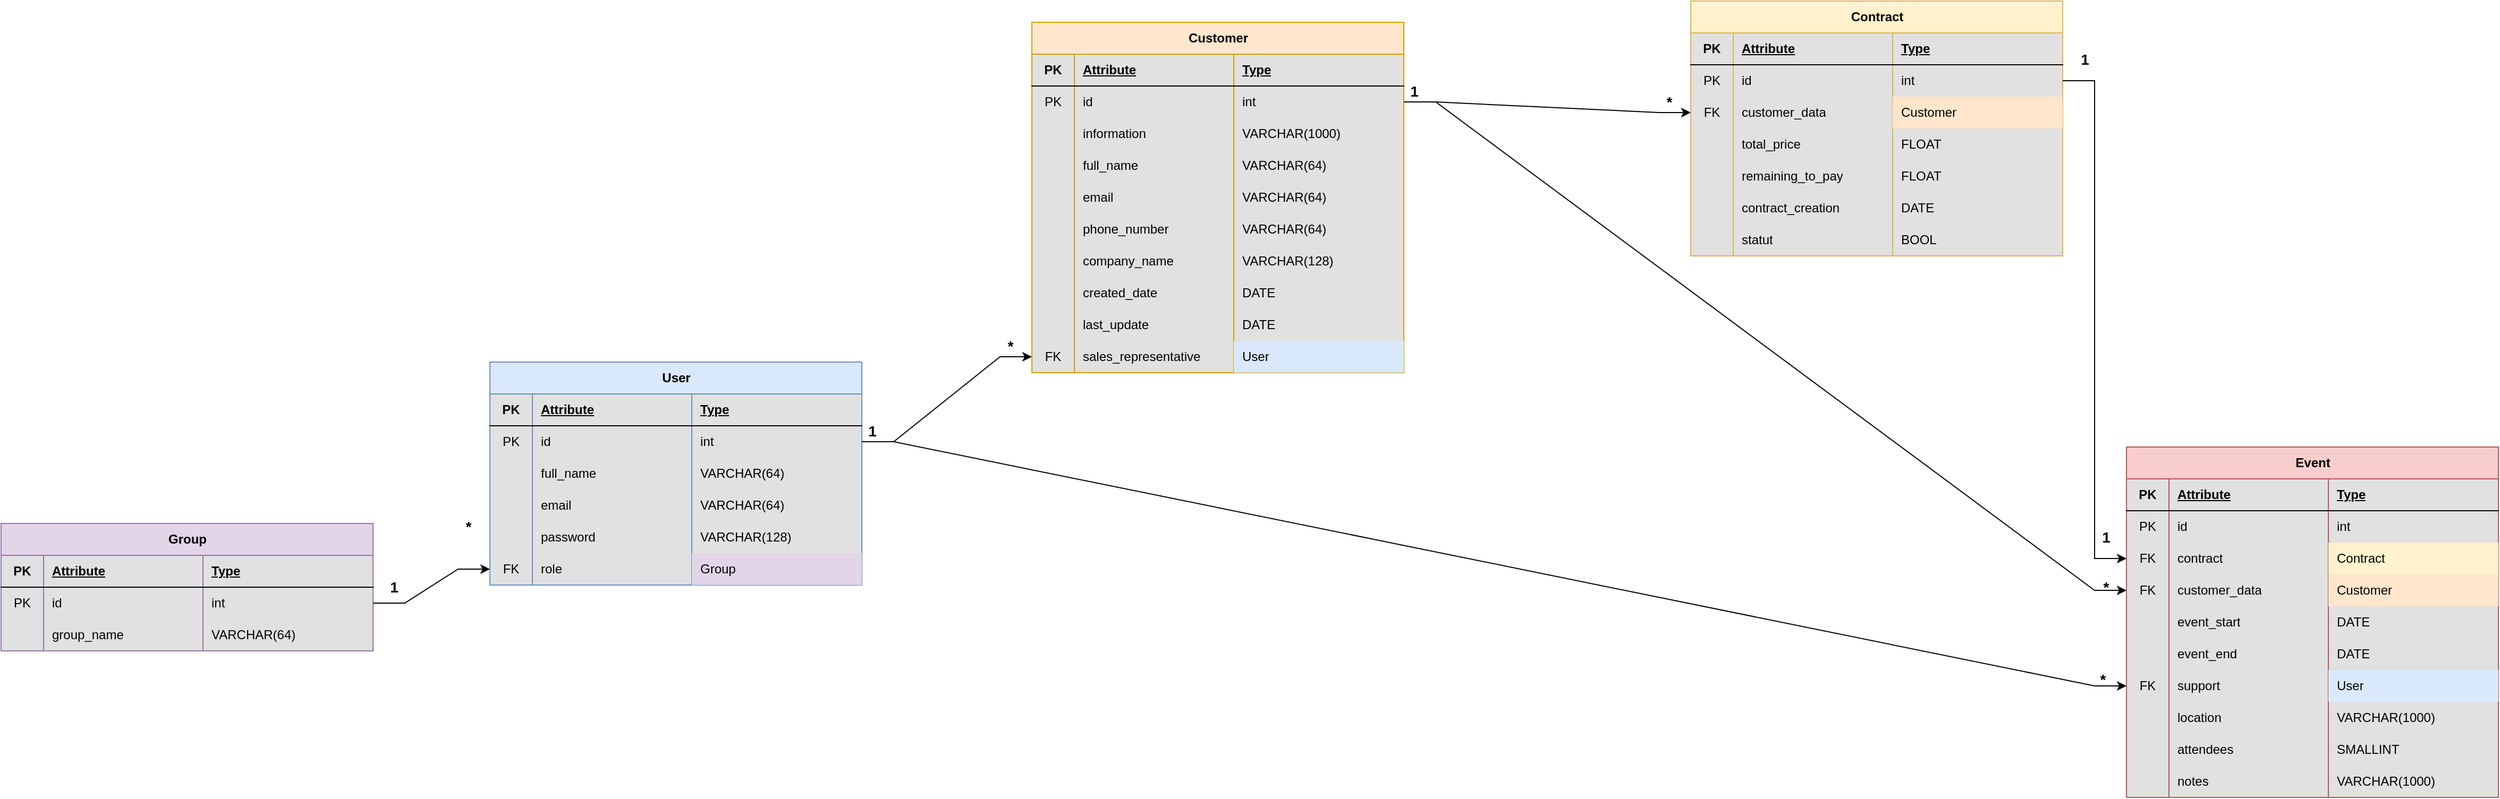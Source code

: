 <mxfile version="24.6.4" type="github">
  <diagram id="R2lEEEUBdFMjLlhIrx00" name="Page-1">
    <mxGraphModel dx="3069" dy="2077" grid="1" gridSize="10" guides="1" tooltips="1" connect="1" arrows="1" fold="1" page="1" pageScale="1" pageWidth="850" pageHeight="1100" math="0" shadow="0" extFonts="Permanent Marker^https://fonts.googleapis.com/css?family=Permanent+Marker">
      <root>
        <mxCell id="0" />
        <mxCell id="1" parent="0" />
        <mxCell id="jbH4ZH8wWqAnBTpKvDdE-32" value="Customer" style="shape=table;startSize=30;container=1;collapsible=1;childLayout=tableLayout;fixedRows=1;rowLines=0;fontStyle=1;align=center;resizeLast=1;html=1;fillColor=#ffe6cc;strokeColor=#d79b00;swimlaneFillColor=#E1E1E1;" parent="1" vertex="1">
          <mxGeometry x="90" y="-110" width="350" height="330" as="geometry">
            <mxRectangle x="130" y="505" width="70" height="30" as="alternateBounds" />
          </mxGeometry>
        </mxCell>
        <mxCell id="jbH4ZH8wWqAnBTpKvDdE-33" value="" style="shape=tableRow;horizontal=0;startSize=0;swimlaneHead=0;swimlaneBody=0;fillColor=none;collapsible=0;dropTarget=0;points=[[0,0.5],[1,0.5]];portConstraint=eastwest;top=0;left=0;right=0;bottom=1;" parent="jbH4ZH8wWqAnBTpKvDdE-32" vertex="1">
          <mxGeometry y="30" width="350" height="30" as="geometry" />
        </mxCell>
        <mxCell id="jbH4ZH8wWqAnBTpKvDdE-34" value="PK" style="shape=partialRectangle;connectable=0;fillColor=none;top=0;left=0;bottom=0;right=0;fontStyle=1;overflow=hidden;whiteSpace=wrap;html=1;" parent="jbH4ZH8wWqAnBTpKvDdE-33" vertex="1">
          <mxGeometry width="40" height="30" as="geometry">
            <mxRectangle width="40" height="30" as="alternateBounds" />
          </mxGeometry>
        </mxCell>
        <mxCell id="jbH4ZH8wWqAnBTpKvDdE-35" value="Attribute" style="shape=partialRectangle;connectable=0;fillColor=none;top=0;left=0;bottom=0;right=0;align=left;spacingLeft=6;fontStyle=5;overflow=hidden;whiteSpace=wrap;html=1;" parent="jbH4ZH8wWqAnBTpKvDdE-33" vertex="1">
          <mxGeometry x="40" width="150" height="30" as="geometry">
            <mxRectangle width="150" height="30" as="alternateBounds" />
          </mxGeometry>
        </mxCell>
        <mxCell id="jbH4ZH8wWqAnBTpKvDdE-36" value="Type" style="shape=partialRectangle;connectable=0;fillColor=none;top=0;left=0;bottom=0;right=0;align=left;spacingLeft=6;fontStyle=5;overflow=hidden;whiteSpace=wrap;html=1;" parent="jbH4ZH8wWqAnBTpKvDdE-33" vertex="1">
          <mxGeometry x="190" width="160" height="30" as="geometry">
            <mxRectangle width="160" height="30" as="alternateBounds" />
          </mxGeometry>
        </mxCell>
        <mxCell id="jbH4ZH8wWqAnBTpKvDdE-73" style="shape=tableRow;horizontal=0;startSize=0;swimlaneHead=0;swimlaneBody=0;fillColor=none;collapsible=0;dropTarget=0;points=[[0,0.5],[1,0.5]];portConstraint=eastwest;top=0;left=0;right=0;bottom=0;" parent="jbH4ZH8wWqAnBTpKvDdE-32" vertex="1">
          <mxGeometry y="60" width="350" height="30" as="geometry" />
        </mxCell>
        <mxCell id="jbH4ZH8wWqAnBTpKvDdE-74" value="PK" style="shape=partialRectangle;connectable=0;fillColor=none;top=0;left=0;bottom=0;right=0;editable=1;overflow=hidden;whiteSpace=wrap;html=1;" parent="jbH4ZH8wWqAnBTpKvDdE-73" vertex="1">
          <mxGeometry width="40" height="30" as="geometry">
            <mxRectangle width="40" height="30" as="alternateBounds" />
          </mxGeometry>
        </mxCell>
        <mxCell id="jbH4ZH8wWqAnBTpKvDdE-75" value="id" style="shape=partialRectangle;connectable=0;fillColor=none;top=0;left=0;bottom=0;right=0;align=left;spacingLeft=6;overflow=hidden;whiteSpace=wrap;html=1;" parent="jbH4ZH8wWqAnBTpKvDdE-73" vertex="1">
          <mxGeometry x="40" width="150" height="30" as="geometry">
            <mxRectangle width="150" height="30" as="alternateBounds" />
          </mxGeometry>
        </mxCell>
        <mxCell id="jbH4ZH8wWqAnBTpKvDdE-76" value="int" style="shape=partialRectangle;connectable=0;fillColor=none;top=0;left=0;bottom=0;right=0;align=left;spacingLeft=6;overflow=hidden;whiteSpace=wrap;html=1;" parent="jbH4ZH8wWqAnBTpKvDdE-73" vertex="1">
          <mxGeometry x="190" width="160" height="30" as="geometry">
            <mxRectangle width="160" height="30" as="alternateBounds" />
          </mxGeometry>
        </mxCell>
        <mxCell id="jbH4ZH8wWqAnBTpKvDdE-37" value="" style="shape=tableRow;horizontal=0;startSize=0;swimlaneHead=0;swimlaneBody=0;fillColor=none;collapsible=0;dropTarget=0;points=[[0,0.5],[1,0.5]];portConstraint=eastwest;top=0;left=0;right=0;bottom=0;" parent="jbH4ZH8wWqAnBTpKvDdE-32" vertex="1">
          <mxGeometry y="90" width="350" height="30" as="geometry" />
        </mxCell>
        <mxCell id="jbH4ZH8wWqAnBTpKvDdE-38" value="" style="shape=partialRectangle;connectable=0;fillColor=none;top=0;left=0;bottom=0;right=0;editable=1;overflow=hidden;whiteSpace=wrap;html=1;" parent="jbH4ZH8wWqAnBTpKvDdE-37" vertex="1">
          <mxGeometry width="40" height="30" as="geometry">
            <mxRectangle width="40" height="30" as="alternateBounds" />
          </mxGeometry>
        </mxCell>
        <mxCell id="jbH4ZH8wWqAnBTpKvDdE-39" value="information" style="shape=partialRectangle;connectable=0;fillColor=none;top=0;left=0;bottom=0;right=0;align=left;spacingLeft=6;overflow=hidden;whiteSpace=wrap;html=1;" parent="jbH4ZH8wWqAnBTpKvDdE-37" vertex="1">
          <mxGeometry x="40" width="150" height="30" as="geometry">
            <mxRectangle width="150" height="30" as="alternateBounds" />
          </mxGeometry>
        </mxCell>
        <mxCell id="jbH4ZH8wWqAnBTpKvDdE-40" value="VARCHAR(1000)" style="shape=partialRectangle;connectable=0;fillColor=none;top=0;left=0;bottom=0;right=0;align=left;spacingLeft=6;overflow=hidden;whiteSpace=wrap;html=1;" parent="jbH4ZH8wWqAnBTpKvDdE-37" vertex="1">
          <mxGeometry x="190" width="160" height="30" as="geometry">
            <mxRectangle width="160" height="30" as="alternateBounds" />
          </mxGeometry>
        </mxCell>
        <mxCell id="jbH4ZH8wWqAnBTpKvDdE-41" value="" style="shape=tableRow;horizontal=0;startSize=0;swimlaneHead=0;swimlaneBody=0;fillColor=none;collapsible=0;dropTarget=0;points=[[0,0.5],[1,0.5]];portConstraint=eastwest;top=0;left=0;right=0;bottom=0;" parent="jbH4ZH8wWqAnBTpKvDdE-32" vertex="1">
          <mxGeometry y="120" width="350" height="30" as="geometry" />
        </mxCell>
        <mxCell id="jbH4ZH8wWqAnBTpKvDdE-42" value="" style="shape=partialRectangle;connectable=0;fillColor=none;top=0;left=0;bottom=0;right=0;editable=1;overflow=hidden;whiteSpace=wrap;html=1;" parent="jbH4ZH8wWqAnBTpKvDdE-41" vertex="1">
          <mxGeometry width="40" height="30" as="geometry">
            <mxRectangle width="40" height="30" as="alternateBounds" />
          </mxGeometry>
        </mxCell>
        <mxCell id="jbH4ZH8wWqAnBTpKvDdE-43" value="full_name" style="shape=partialRectangle;connectable=0;fillColor=none;top=0;left=0;bottom=0;right=0;align=left;spacingLeft=6;overflow=hidden;whiteSpace=wrap;html=1;" parent="jbH4ZH8wWqAnBTpKvDdE-41" vertex="1">
          <mxGeometry x="40" width="150" height="30" as="geometry">
            <mxRectangle width="150" height="30" as="alternateBounds" />
          </mxGeometry>
        </mxCell>
        <mxCell id="jbH4ZH8wWqAnBTpKvDdE-44" value="VARCHAR(64)" style="shape=partialRectangle;connectable=0;fillColor=none;top=0;left=0;bottom=0;right=0;align=left;spacingLeft=6;overflow=hidden;whiteSpace=wrap;html=1;" parent="jbH4ZH8wWqAnBTpKvDdE-41" vertex="1">
          <mxGeometry x="190" width="160" height="30" as="geometry">
            <mxRectangle width="160" height="30" as="alternateBounds" />
          </mxGeometry>
        </mxCell>
        <mxCell id="jbH4ZH8wWqAnBTpKvDdE-45" value="" style="shape=tableRow;horizontal=0;startSize=0;swimlaneHead=0;swimlaneBody=0;fillColor=none;collapsible=0;dropTarget=0;points=[[0,0.5],[1,0.5]];portConstraint=eastwest;top=0;left=0;right=0;bottom=0;" parent="jbH4ZH8wWqAnBTpKvDdE-32" vertex="1">
          <mxGeometry y="150" width="350" height="30" as="geometry" />
        </mxCell>
        <mxCell id="jbH4ZH8wWqAnBTpKvDdE-46" value="" style="shape=partialRectangle;connectable=0;fillColor=none;top=0;left=0;bottom=0;right=0;editable=1;overflow=hidden;whiteSpace=wrap;html=1;" parent="jbH4ZH8wWqAnBTpKvDdE-45" vertex="1">
          <mxGeometry width="40" height="30" as="geometry">
            <mxRectangle width="40" height="30" as="alternateBounds" />
          </mxGeometry>
        </mxCell>
        <mxCell id="jbH4ZH8wWqAnBTpKvDdE-47" value="email" style="shape=partialRectangle;connectable=0;fillColor=none;top=0;left=0;bottom=0;right=0;align=left;spacingLeft=6;overflow=hidden;whiteSpace=wrap;html=1;" parent="jbH4ZH8wWqAnBTpKvDdE-45" vertex="1">
          <mxGeometry x="40" width="150" height="30" as="geometry">
            <mxRectangle width="150" height="30" as="alternateBounds" />
          </mxGeometry>
        </mxCell>
        <mxCell id="jbH4ZH8wWqAnBTpKvDdE-48" value="VARCHAR(64)" style="shape=partialRectangle;connectable=0;fillColor=none;top=0;left=0;bottom=0;right=0;align=left;spacingLeft=6;overflow=hidden;whiteSpace=wrap;html=1;" parent="jbH4ZH8wWqAnBTpKvDdE-45" vertex="1">
          <mxGeometry x="190" width="160" height="30" as="geometry">
            <mxRectangle width="160" height="30" as="alternateBounds" />
          </mxGeometry>
        </mxCell>
        <mxCell id="jbH4ZH8wWqAnBTpKvDdE-49" style="shape=tableRow;horizontal=0;startSize=0;swimlaneHead=0;swimlaneBody=0;fillColor=none;collapsible=0;dropTarget=0;points=[[0,0.5],[1,0.5]];portConstraint=eastwest;top=0;left=0;right=0;bottom=0;" parent="jbH4ZH8wWqAnBTpKvDdE-32" vertex="1">
          <mxGeometry y="180" width="350" height="30" as="geometry" />
        </mxCell>
        <mxCell id="jbH4ZH8wWqAnBTpKvDdE-50" style="shape=partialRectangle;connectable=0;fillColor=none;top=0;left=0;bottom=0;right=0;editable=1;overflow=hidden;whiteSpace=wrap;html=1;" parent="jbH4ZH8wWqAnBTpKvDdE-49" vertex="1">
          <mxGeometry width="40" height="30" as="geometry">
            <mxRectangle width="40" height="30" as="alternateBounds" />
          </mxGeometry>
        </mxCell>
        <mxCell id="jbH4ZH8wWqAnBTpKvDdE-51" value="phone_number" style="shape=partialRectangle;connectable=0;fillColor=none;top=0;left=0;bottom=0;right=0;align=left;spacingLeft=6;overflow=hidden;whiteSpace=wrap;html=1;" parent="jbH4ZH8wWqAnBTpKvDdE-49" vertex="1">
          <mxGeometry x="40" width="150" height="30" as="geometry">
            <mxRectangle width="150" height="30" as="alternateBounds" />
          </mxGeometry>
        </mxCell>
        <mxCell id="jbH4ZH8wWqAnBTpKvDdE-52" value="VARCHAR(64)" style="shape=partialRectangle;connectable=0;fillColor=none;top=0;left=0;bottom=0;right=0;align=left;spacingLeft=6;overflow=hidden;whiteSpace=wrap;html=1;" parent="jbH4ZH8wWqAnBTpKvDdE-49" vertex="1">
          <mxGeometry x="190" width="160" height="30" as="geometry">
            <mxRectangle width="160" height="30" as="alternateBounds" />
          </mxGeometry>
        </mxCell>
        <mxCell id="jbH4ZH8wWqAnBTpKvDdE-53" style="shape=tableRow;horizontal=0;startSize=0;swimlaneHead=0;swimlaneBody=0;fillColor=none;collapsible=0;dropTarget=0;points=[[0,0.5],[1,0.5]];portConstraint=eastwest;top=0;left=0;right=0;bottom=0;" parent="jbH4ZH8wWqAnBTpKvDdE-32" vertex="1">
          <mxGeometry y="210" width="350" height="30" as="geometry" />
        </mxCell>
        <mxCell id="jbH4ZH8wWqAnBTpKvDdE-54" style="shape=partialRectangle;connectable=0;fillColor=none;top=0;left=0;bottom=0;right=0;editable=1;overflow=hidden;whiteSpace=wrap;html=1;" parent="jbH4ZH8wWqAnBTpKvDdE-53" vertex="1">
          <mxGeometry width="40" height="30" as="geometry">
            <mxRectangle width="40" height="30" as="alternateBounds" />
          </mxGeometry>
        </mxCell>
        <mxCell id="jbH4ZH8wWqAnBTpKvDdE-55" value="company_name" style="shape=partialRectangle;connectable=0;fillColor=none;top=0;left=0;bottom=0;right=0;align=left;spacingLeft=6;overflow=hidden;whiteSpace=wrap;html=1;" parent="jbH4ZH8wWqAnBTpKvDdE-53" vertex="1">
          <mxGeometry x="40" width="150" height="30" as="geometry">
            <mxRectangle width="150" height="30" as="alternateBounds" />
          </mxGeometry>
        </mxCell>
        <mxCell id="jbH4ZH8wWqAnBTpKvDdE-56" value="VARCHAR(128)" style="shape=partialRectangle;connectable=0;fillColor=none;top=0;left=0;bottom=0;right=0;align=left;spacingLeft=6;overflow=hidden;whiteSpace=wrap;html=1;" parent="jbH4ZH8wWqAnBTpKvDdE-53" vertex="1">
          <mxGeometry x="190" width="160" height="30" as="geometry">
            <mxRectangle width="160" height="30" as="alternateBounds" />
          </mxGeometry>
        </mxCell>
        <mxCell id="jbH4ZH8wWqAnBTpKvDdE-57" style="shape=tableRow;horizontal=0;startSize=0;swimlaneHead=0;swimlaneBody=0;fillColor=none;collapsible=0;dropTarget=0;points=[[0,0.5],[1,0.5]];portConstraint=eastwest;top=0;left=0;right=0;bottom=0;" parent="jbH4ZH8wWqAnBTpKvDdE-32" vertex="1">
          <mxGeometry y="240" width="350" height="30" as="geometry" />
        </mxCell>
        <mxCell id="jbH4ZH8wWqAnBTpKvDdE-58" style="shape=partialRectangle;connectable=0;fillColor=none;top=0;left=0;bottom=0;right=0;editable=1;overflow=hidden;whiteSpace=wrap;html=1;" parent="jbH4ZH8wWqAnBTpKvDdE-57" vertex="1">
          <mxGeometry width="40" height="30" as="geometry">
            <mxRectangle width="40" height="30" as="alternateBounds" />
          </mxGeometry>
        </mxCell>
        <mxCell id="jbH4ZH8wWqAnBTpKvDdE-59" value="created_date" style="shape=partialRectangle;connectable=0;fillColor=none;top=0;left=0;bottom=0;right=0;align=left;spacingLeft=6;overflow=hidden;whiteSpace=wrap;html=1;" parent="jbH4ZH8wWqAnBTpKvDdE-57" vertex="1">
          <mxGeometry x="40" width="150" height="30" as="geometry">
            <mxRectangle width="150" height="30" as="alternateBounds" />
          </mxGeometry>
        </mxCell>
        <mxCell id="jbH4ZH8wWqAnBTpKvDdE-60" value="DATE" style="shape=partialRectangle;connectable=0;fillColor=none;top=0;left=0;bottom=0;right=0;align=left;spacingLeft=6;overflow=hidden;whiteSpace=wrap;html=1;" parent="jbH4ZH8wWqAnBTpKvDdE-57" vertex="1">
          <mxGeometry x="190" width="160" height="30" as="geometry">
            <mxRectangle width="160" height="30" as="alternateBounds" />
          </mxGeometry>
        </mxCell>
        <mxCell id="jbH4ZH8wWqAnBTpKvDdE-61" style="shape=tableRow;horizontal=0;startSize=0;swimlaneHead=0;swimlaneBody=0;fillColor=none;collapsible=0;dropTarget=0;points=[[0,0.5],[1,0.5]];portConstraint=eastwest;top=0;left=0;right=0;bottom=0;" parent="jbH4ZH8wWqAnBTpKvDdE-32" vertex="1">
          <mxGeometry y="270" width="350" height="30" as="geometry" />
        </mxCell>
        <mxCell id="jbH4ZH8wWqAnBTpKvDdE-62" style="shape=partialRectangle;connectable=0;fillColor=none;top=0;left=0;bottom=0;right=0;editable=1;overflow=hidden;whiteSpace=wrap;html=1;" parent="jbH4ZH8wWqAnBTpKvDdE-61" vertex="1">
          <mxGeometry width="40" height="30" as="geometry">
            <mxRectangle width="40" height="30" as="alternateBounds" />
          </mxGeometry>
        </mxCell>
        <mxCell id="jbH4ZH8wWqAnBTpKvDdE-63" value="last_update" style="shape=partialRectangle;connectable=0;fillColor=none;top=0;left=0;bottom=0;right=0;align=left;spacingLeft=6;overflow=hidden;whiteSpace=wrap;html=1;" parent="jbH4ZH8wWqAnBTpKvDdE-61" vertex="1">
          <mxGeometry x="40" width="150" height="30" as="geometry">
            <mxRectangle width="150" height="30" as="alternateBounds" />
          </mxGeometry>
        </mxCell>
        <mxCell id="jbH4ZH8wWqAnBTpKvDdE-64" value="DATE" style="shape=partialRectangle;connectable=0;fillColor=none;top=0;left=0;bottom=0;right=0;align=left;spacingLeft=6;overflow=hidden;whiteSpace=wrap;html=1;" parent="jbH4ZH8wWqAnBTpKvDdE-61" vertex="1">
          <mxGeometry x="190" width="160" height="30" as="geometry">
            <mxRectangle width="160" height="30" as="alternateBounds" />
          </mxGeometry>
        </mxCell>
        <mxCell id="jbH4ZH8wWqAnBTpKvDdE-69" style="shape=tableRow;horizontal=0;startSize=0;swimlaneHead=0;swimlaneBody=0;fillColor=none;collapsible=0;dropTarget=0;points=[[0,0.5],[1,0.5]];portConstraint=eastwest;top=0;left=0;right=0;bottom=0;" parent="jbH4ZH8wWqAnBTpKvDdE-32" vertex="1">
          <mxGeometry y="300" width="350" height="30" as="geometry" />
        </mxCell>
        <mxCell id="jbH4ZH8wWqAnBTpKvDdE-70" value="FK" style="shape=partialRectangle;connectable=0;fillColor=none;top=0;left=0;bottom=0;right=0;editable=1;overflow=hidden;whiteSpace=wrap;html=1;" parent="jbH4ZH8wWqAnBTpKvDdE-69" vertex="1">
          <mxGeometry width="40" height="30" as="geometry">
            <mxRectangle width="40" height="30" as="alternateBounds" />
          </mxGeometry>
        </mxCell>
        <mxCell id="jbH4ZH8wWqAnBTpKvDdE-71" value="sales_representative" style="shape=partialRectangle;connectable=0;fillColor=none;top=0;left=0;bottom=0;right=0;align=left;spacingLeft=6;overflow=hidden;whiteSpace=wrap;html=1;" parent="jbH4ZH8wWqAnBTpKvDdE-69" vertex="1">
          <mxGeometry x="40" width="150" height="30" as="geometry">
            <mxRectangle width="150" height="30" as="alternateBounds" />
          </mxGeometry>
        </mxCell>
        <mxCell id="jbH4ZH8wWqAnBTpKvDdE-72" value="User" style="shape=partialRectangle;connectable=0;fillColor=#dae8fc;top=0;left=0;bottom=0;right=0;align=left;spacingLeft=6;overflow=hidden;whiteSpace=wrap;html=1;strokeColor=#6c8ebf;" parent="jbH4ZH8wWqAnBTpKvDdE-69" vertex="1">
          <mxGeometry x="190" width="160" height="30" as="geometry">
            <mxRectangle width="160" height="30" as="alternateBounds" />
          </mxGeometry>
        </mxCell>
        <mxCell id="jbH4ZH8wWqAnBTpKvDdE-77" value="User" style="shape=table;startSize=30;container=1;collapsible=1;childLayout=tableLayout;fixedRows=1;rowLines=0;fontStyle=1;align=center;resizeLast=1;html=1;fillColor=#dae8fc;strokeColor=#6c8ebf;swimlaneFillColor=#E1E1E1;" parent="1" vertex="1">
          <mxGeometry x="-420" y="210" width="350" height="210" as="geometry">
            <mxRectangle x="130" y="505" width="70" height="30" as="alternateBounds" />
          </mxGeometry>
        </mxCell>
        <mxCell id="jbH4ZH8wWqAnBTpKvDdE-78" value="" style="shape=tableRow;horizontal=0;startSize=0;swimlaneHead=0;swimlaneBody=0;fillColor=none;collapsible=0;dropTarget=0;points=[[0,0.5],[1,0.5]];portConstraint=eastwest;top=0;left=0;right=0;bottom=1;" parent="jbH4ZH8wWqAnBTpKvDdE-77" vertex="1">
          <mxGeometry y="30" width="350" height="30" as="geometry" />
        </mxCell>
        <mxCell id="jbH4ZH8wWqAnBTpKvDdE-79" value="PK" style="shape=partialRectangle;connectable=0;fillColor=none;top=0;left=0;bottom=0;right=0;fontStyle=1;overflow=hidden;whiteSpace=wrap;html=1;" parent="jbH4ZH8wWqAnBTpKvDdE-78" vertex="1">
          <mxGeometry width="40" height="30" as="geometry">
            <mxRectangle width="40" height="30" as="alternateBounds" />
          </mxGeometry>
        </mxCell>
        <mxCell id="jbH4ZH8wWqAnBTpKvDdE-80" value="Attribute" style="shape=partialRectangle;connectable=0;fillColor=none;top=0;left=0;bottom=0;right=0;align=left;spacingLeft=6;fontStyle=5;overflow=hidden;whiteSpace=wrap;html=1;" parent="jbH4ZH8wWqAnBTpKvDdE-78" vertex="1">
          <mxGeometry x="40" width="150" height="30" as="geometry">
            <mxRectangle width="150" height="30" as="alternateBounds" />
          </mxGeometry>
        </mxCell>
        <mxCell id="jbH4ZH8wWqAnBTpKvDdE-81" value="Type" style="shape=partialRectangle;connectable=0;fillColor=none;top=0;left=0;bottom=0;right=0;align=left;spacingLeft=6;fontStyle=5;overflow=hidden;whiteSpace=wrap;html=1;" parent="jbH4ZH8wWqAnBTpKvDdE-78" vertex="1">
          <mxGeometry x="190" width="160" height="30" as="geometry">
            <mxRectangle width="160" height="30" as="alternateBounds" />
          </mxGeometry>
        </mxCell>
        <mxCell id="jbH4ZH8wWqAnBTpKvDdE-82" style="shape=tableRow;horizontal=0;startSize=0;swimlaneHead=0;swimlaneBody=0;fillColor=none;collapsible=0;dropTarget=0;points=[[0,0.5],[1,0.5]];portConstraint=eastwest;top=0;left=0;right=0;bottom=0;" parent="jbH4ZH8wWqAnBTpKvDdE-77" vertex="1">
          <mxGeometry y="60" width="350" height="30" as="geometry" />
        </mxCell>
        <mxCell id="jbH4ZH8wWqAnBTpKvDdE-83" value="PK" style="shape=partialRectangle;connectable=0;fillColor=none;top=0;left=0;bottom=0;right=0;editable=1;overflow=hidden;whiteSpace=wrap;html=1;" parent="jbH4ZH8wWqAnBTpKvDdE-82" vertex="1">
          <mxGeometry width="40" height="30" as="geometry">
            <mxRectangle width="40" height="30" as="alternateBounds" />
          </mxGeometry>
        </mxCell>
        <mxCell id="jbH4ZH8wWqAnBTpKvDdE-84" value="id" style="shape=partialRectangle;connectable=0;fillColor=none;top=0;left=0;bottom=0;right=0;align=left;spacingLeft=6;overflow=hidden;whiteSpace=wrap;html=1;" parent="jbH4ZH8wWqAnBTpKvDdE-82" vertex="1">
          <mxGeometry x="40" width="150" height="30" as="geometry">
            <mxRectangle width="150" height="30" as="alternateBounds" />
          </mxGeometry>
        </mxCell>
        <mxCell id="jbH4ZH8wWqAnBTpKvDdE-85" value="int" style="shape=partialRectangle;connectable=0;fillColor=none;top=0;left=0;bottom=0;right=0;align=left;spacingLeft=6;overflow=hidden;whiteSpace=wrap;html=1;" parent="jbH4ZH8wWqAnBTpKvDdE-82" vertex="1">
          <mxGeometry x="190" width="160" height="30" as="geometry">
            <mxRectangle width="160" height="30" as="alternateBounds" />
          </mxGeometry>
        </mxCell>
        <mxCell id="jbH4ZH8wWqAnBTpKvDdE-90" value="" style="shape=tableRow;horizontal=0;startSize=0;swimlaneHead=0;swimlaneBody=0;fillColor=none;collapsible=0;dropTarget=0;points=[[0,0.5],[1,0.5]];portConstraint=eastwest;top=0;left=0;right=0;bottom=0;" parent="jbH4ZH8wWqAnBTpKvDdE-77" vertex="1">
          <mxGeometry y="90" width="350" height="30" as="geometry" />
        </mxCell>
        <mxCell id="jbH4ZH8wWqAnBTpKvDdE-91" value="" style="shape=partialRectangle;connectable=0;fillColor=none;top=0;left=0;bottom=0;right=0;editable=1;overflow=hidden;whiteSpace=wrap;html=1;" parent="jbH4ZH8wWqAnBTpKvDdE-90" vertex="1">
          <mxGeometry width="40" height="30" as="geometry">
            <mxRectangle width="40" height="30" as="alternateBounds" />
          </mxGeometry>
        </mxCell>
        <mxCell id="jbH4ZH8wWqAnBTpKvDdE-92" value="full_name" style="shape=partialRectangle;connectable=0;fillColor=none;top=0;left=0;bottom=0;right=0;align=left;spacingLeft=6;overflow=hidden;whiteSpace=wrap;html=1;" parent="jbH4ZH8wWqAnBTpKvDdE-90" vertex="1">
          <mxGeometry x="40" width="150" height="30" as="geometry">
            <mxRectangle width="150" height="30" as="alternateBounds" />
          </mxGeometry>
        </mxCell>
        <mxCell id="jbH4ZH8wWqAnBTpKvDdE-93" value="VARCHAR(64)" style="shape=partialRectangle;connectable=0;fillColor=none;top=0;left=0;bottom=0;right=0;align=left;spacingLeft=6;overflow=hidden;whiteSpace=wrap;html=1;" parent="jbH4ZH8wWqAnBTpKvDdE-90" vertex="1">
          <mxGeometry x="190" width="160" height="30" as="geometry">
            <mxRectangle width="160" height="30" as="alternateBounds" />
          </mxGeometry>
        </mxCell>
        <mxCell id="jbH4ZH8wWqAnBTpKvDdE-94" value="" style="shape=tableRow;horizontal=0;startSize=0;swimlaneHead=0;swimlaneBody=0;fillColor=none;collapsible=0;dropTarget=0;points=[[0,0.5],[1,0.5]];portConstraint=eastwest;top=0;left=0;right=0;bottom=0;" parent="jbH4ZH8wWqAnBTpKvDdE-77" vertex="1">
          <mxGeometry y="120" width="350" height="30" as="geometry" />
        </mxCell>
        <mxCell id="jbH4ZH8wWqAnBTpKvDdE-95" value="" style="shape=partialRectangle;connectable=0;fillColor=none;top=0;left=0;bottom=0;right=0;editable=1;overflow=hidden;whiteSpace=wrap;html=1;" parent="jbH4ZH8wWqAnBTpKvDdE-94" vertex="1">
          <mxGeometry width="40" height="30" as="geometry">
            <mxRectangle width="40" height="30" as="alternateBounds" />
          </mxGeometry>
        </mxCell>
        <mxCell id="jbH4ZH8wWqAnBTpKvDdE-96" value="email" style="shape=partialRectangle;connectable=0;fillColor=none;top=0;left=0;bottom=0;right=0;align=left;spacingLeft=6;overflow=hidden;whiteSpace=wrap;html=1;" parent="jbH4ZH8wWqAnBTpKvDdE-94" vertex="1">
          <mxGeometry x="40" width="150" height="30" as="geometry">
            <mxRectangle width="150" height="30" as="alternateBounds" />
          </mxGeometry>
        </mxCell>
        <mxCell id="jbH4ZH8wWqAnBTpKvDdE-97" value="VARCHAR(64)" style="shape=partialRectangle;connectable=0;fillColor=none;top=0;left=0;bottom=0;right=0;align=left;spacingLeft=6;overflow=hidden;whiteSpace=wrap;html=1;" parent="jbH4ZH8wWqAnBTpKvDdE-94" vertex="1">
          <mxGeometry x="190" width="160" height="30" as="geometry">
            <mxRectangle width="160" height="30" as="alternateBounds" />
          </mxGeometry>
        </mxCell>
        <mxCell id="mIqI546DTnnu2hgUm0ll-5" style="shape=tableRow;horizontal=0;startSize=0;swimlaneHead=0;swimlaneBody=0;fillColor=none;collapsible=0;dropTarget=0;points=[[0,0.5],[1,0.5]];portConstraint=eastwest;top=0;left=0;right=0;bottom=0;" vertex="1" parent="jbH4ZH8wWqAnBTpKvDdE-77">
          <mxGeometry y="150" width="350" height="30" as="geometry" />
        </mxCell>
        <mxCell id="mIqI546DTnnu2hgUm0ll-6" style="shape=partialRectangle;connectable=0;fillColor=none;top=0;left=0;bottom=0;right=0;editable=1;overflow=hidden;whiteSpace=wrap;html=1;" vertex="1" parent="mIqI546DTnnu2hgUm0ll-5">
          <mxGeometry width="40" height="30" as="geometry">
            <mxRectangle width="40" height="30" as="alternateBounds" />
          </mxGeometry>
        </mxCell>
        <mxCell id="mIqI546DTnnu2hgUm0ll-7" value="password" style="shape=partialRectangle;connectable=0;fillColor=none;top=0;left=0;bottom=0;right=0;align=left;spacingLeft=6;overflow=hidden;whiteSpace=wrap;html=1;" vertex="1" parent="mIqI546DTnnu2hgUm0ll-5">
          <mxGeometry x="40" width="150" height="30" as="geometry">
            <mxRectangle width="150" height="30" as="alternateBounds" />
          </mxGeometry>
        </mxCell>
        <mxCell id="mIqI546DTnnu2hgUm0ll-8" value="VARCHAR(128)" style="shape=partialRectangle;connectable=0;fillColor=none;top=0;left=0;bottom=0;right=0;align=left;spacingLeft=6;overflow=hidden;whiteSpace=wrap;html=1;" vertex="1" parent="mIqI546DTnnu2hgUm0ll-5">
          <mxGeometry x="190" width="160" height="30" as="geometry">
            <mxRectangle width="160" height="30" as="alternateBounds" />
          </mxGeometry>
        </mxCell>
        <mxCell id="jbH4ZH8wWqAnBTpKvDdE-98" style="shape=tableRow;horizontal=0;startSize=0;swimlaneHead=0;swimlaneBody=0;fillColor=none;collapsible=0;dropTarget=0;points=[[0,0.5],[1,0.5]];portConstraint=eastwest;top=0;left=0;right=0;bottom=0;" parent="jbH4ZH8wWqAnBTpKvDdE-77" vertex="1">
          <mxGeometry y="180" width="350" height="30" as="geometry" />
        </mxCell>
        <mxCell id="jbH4ZH8wWqAnBTpKvDdE-99" value="FK" style="shape=partialRectangle;connectable=0;fillColor=none;top=0;left=0;bottom=0;right=0;editable=1;overflow=hidden;whiteSpace=wrap;html=1;" parent="jbH4ZH8wWqAnBTpKvDdE-98" vertex="1">
          <mxGeometry width="40" height="30" as="geometry">
            <mxRectangle width="40" height="30" as="alternateBounds" />
          </mxGeometry>
        </mxCell>
        <mxCell id="jbH4ZH8wWqAnBTpKvDdE-100" value="role" style="shape=partialRectangle;connectable=0;fillColor=none;top=0;left=0;bottom=0;right=0;align=left;spacingLeft=6;overflow=hidden;whiteSpace=wrap;html=1;" parent="jbH4ZH8wWqAnBTpKvDdE-98" vertex="1">
          <mxGeometry x="40" width="150" height="30" as="geometry">
            <mxRectangle width="150" height="30" as="alternateBounds" />
          </mxGeometry>
        </mxCell>
        <mxCell id="jbH4ZH8wWqAnBTpKvDdE-101" value="Group" style="shape=partialRectangle;connectable=0;fillColor=#e1d5e7;top=0;left=0;bottom=0;right=0;align=left;spacingLeft=6;overflow=hidden;whiteSpace=wrap;html=1;strokeColor=#000000;perimeterSpacing=0;" parent="jbH4ZH8wWqAnBTpKvDdE-98" vertex="1">
          <mxGeometry x="190" width="160" height="30" as="geometry">
            <mxRectangle width="160" height="30" as="alternateBounds" />
          </mxGeometry>
        </mxCell>
        <mxCell id="jbH4ZH8wWqAnBTpKvDdE-118" value="Group" style="shape=table;startSize=30;container=1;collapsible=1;childLayout=tableLayout;fixedRows=1;rowLines=0;fontStyle=1;align=center;resizeLast=1;html=1;swimlaneFillColor=#E1E1E1;fillColor=#e1d5e7;strokeColor=#9673a6;" parent="1" vertex="1">
          <mxGeometry x="-880" y="362" width="350" height="120" as="geometry">
            <mxRectangle x="130" y="505" width="70" height="30" as="alternateBounds" />
          </mxGeometry>
        </mxCell>
        <mxCell id="jbH4ZH8wWqAnBTpKvDdE-119" value="" style="shape=tableRow;horizontal=0;startSize=0;swimlaneHead=0;swimlaneBody=0;fillColor=none;collapsible=0;dropTarget=0;points=[[0,0.5],[1,0.5]];portConstraint=eastwest;top=0;left=0;right=0;bottom=1;" parent="jbH4ZH8wWqAnBTpKvDdE-118" vertex="1">
          <mxGeometry y="30" width="350" height="30" as="geometry" />
        </mxCell>
        <mxCell id="jbH4ZH8wWqAnBTpKvDdE-120" value="PK" style="shape=partialRectangle;connectable=0;fillColor=none;top=0;left=0;bottom=0;right=0;fontStyle=1;overflow=hidden;whiteSpace=wrap;html=1;" parent="jbH4ZH8wWqAnBTpKvDdE-119" vertex="1">
          <mxGeometry width="40" height="30" as="geometry">
            <mxRectangle width="40" height="30" as="alternateBounds" />
          </mxGeometry>
        </mxCell>
        <mxCell id="jbH4ZH8wWqAnBTpKvDdE-121" value="Attribute" style="shape=partialRectangle;connectable=0;fillColor=none;top=0;left=0;bottom=0;right=0;align=left;spacingLeft=6;fontStyle=5;overflow=hidden;whiteSpace=wrap;html=1;" parent="jbH4ZH8wWqAnBTpKvDdE-119" vertex="1">
          <mxGeometry x="40" width="150" height="30" as="geometry">
            <mxRectangle width="150" height="30" as="alternateBounds" />
          </mxGeometry>
        </mxCell>
        <mxCell id="jbH4ZH8wWqAnBTpKvDdE-122" value="Type" style="shape=partialRectangle;connectable=0;fillColor=none;top=0;left=0;bottom=0;right=0;align=left;spacingLeft=6;fontStyle=5;overflow=hidden;whiteSpace=wrap;html=1;" parent="jbH4ZH8wWqAnBTpKvDdE-119" vertex="1">
          <mxGeometry x="190" width="160" height="30" as="geometry">
            <mxRectangle width="160" height="30" as="alternateBounds" />
          </mxGeometry>
        </mxCell>
        <mxCell id="jbH4ZH8wWqAnBTpKvDdE-123" style="shape=tableRow;horizontal=0;startSize=0;swimlaneHead=0;swimlaneBody=0;fillColor=none;collapsible=0;dropTarget=0;points=[[0,0.5],[1,0.5]];portConstraint=eastwest;top=0;left=0;right=0;bottom=0;" parent="jbH4ZH8wWqAnBTpKvDdE-118" vertex="1">
          <mxGeometry y="60" width="350" height="30" as="geometry" />
        </mxCell>
        <mxCell id="jbH4ZH8wWqAnBTpKvDdE-124" value="PK" style="shape=partialRectangle;connectable=0;fillColor=none;top=0;left=0;bottom=0;right=0;editable=1;overflow=hidden;whiteSpace=wrap;html=1;" parent="jbH4ZH8wWqAnBTpKvDdE-123" vertex="1">
          <mxGeometry width="40" height="30" as="geometry">
            <mxRectangle width="40" height="30" as="alternateBounds" />
          </mxGeometry>
        </mxCell>
        <mxCell id="jbH4ZH8wWqAnBTpKvDdE-125" value="id" style="shape=partialRectangle;connectable=0;fillColor=none;top=0;left=0;bottom=0;right=0;align=left;spacingLeft=6;overflow=hidden;whiteSpace=wrap;html=1;" parent="jbH4ZH8wWqAnBTpKvDdE-123" vertex="1">
          <mxGeometry x="40" width="150" height="30" as="geometry">
            <mxRectangle width="150" height="30" as="alternateBounds" />
          </mxGeometry>
        </mxCell>
        <mxCell id="jbH4ZH8wWqAnBTpKvDdE-126" value="int" style="shape=partialRectangle;connectable=0;fillColor=none;top=0;left=0;bottom=0;right=0;align=left;spacingLeft=6;overflow=hidden;whiteSpace=wrap;html=1;" parent="jbH4ZH8wWqAnBTpKvDdE-123" vertex="1">
          <mxGeometry x="190" width="160" height="30" as="geometry">
            <mxRectangle width="160" height="30" as="alternateBounds" />
          </mxGeometry>
        </mxCell>
        <mxCell id="jbH4ZH8wWqAnBTpKvDdE-127" value="" style="shape=tableRow;horizontal=0;startSize=0;swimlaneHead=0;swimlaneBody=0;fillColor=none;collapsible=0;dropTarget=0;points=[[0,0.5],[1,0.5]];portConstraint=eastwest;top=0;left=0;right=0;bottom=0;" parent="jbH4ZH8wWqAnBTpKvDdE-118" vertex="1">
          <mxGeometry y="90" width="350" height="30" as="geometry" />
        </mxCell>
        <mxCell id="jbH4ZH8wWqAnBTpKvDdE-128" value="" style="shape=partialRectangle;connectable=0;fillColor=none;top=0;left=0;bottom=0;right=0;editable=1;overflow=hidden;whiteSpace=wrap;html=1;" parent="jbH4ZH8wWqAnBTpKvDdE-127" vertex="1">
          <mxGeometry width="40" height="30" as="geometry">
            <mxRectangle width="40" height="30" as="alternateBounds" />
          </mxGeometry>
        </mxCell>
        <mxCell id="jbH4ZH8wWqAnBTpKvDdE-129" value="group_name" style="shape=partialRectangle;connectable=0;fillColor=none;top=0;left=0;bottom=0;right=0;align=left;spacingLeft=6;overflow=hidden;whiteSpace=wrap;html=1;" parent="jbH4ZH8wWqAnBTpKvDdE-127" vertex="1">
          <mxGeometry x="40" width="150" height="30" as="geometry">
            <mxRectangle width="150" height="30" as="alternateBounds" />
          </mxGeometry>
        </mxCell>
        <mxCell id="jbH4ZH8wWqAnBTpKvDdE-130" value="VARCHAR(64)" style="shape=partialRectangle;connectable=0;fillColor=none;top=0;left=0;bottom=0;right=0;align=left;spacingLeft=6;overflow=hidden;whiteSpace=wrap;html=1;" parent="jbH4ZH8wWqAnBTpKvDdE-127" vertex="1">
          <mxGeometry x="190" width="160" height="30" as="geometry">
            <mxRectangle width="160" height="30" as="alternateBounds" />
          </mxGeometry>
        </mxCell>
        <mxCell id="jbH4ZH8wWqAnBTpKvDdE-140" value="Contract" style="shape=table;startSize=30;container=1;collapsible=1;childLayout=tableLayout;fixedRows=1;rowLines=0;fontStyle=1;align=center;resizeLast=1;html=1;fillColor=#fff2cc;strokeColor=#d6b656;swimlaneFillColor=#E1E1E1;" parent="1" vertex="1">
          <mxGeometry x="710" y="-130" width="350" height="240" as="geometry">
            <mxRectangle x="130" y="505" width="70" height="30" as="alternateBounds" />
          </mxGeometry>
        </mxCell>
        <mxCell id="jbH4ZH8wWqAnBTpKvDdE-141" value="" style="shape=tableRow;horizontal=0;startSize=0;swimlaneHead=0;swimlaneBody=0;fillColor=none;collapsible=0;dropTarget=0;points=[[0,0.5],[1,0.5]];portConstraint=eastwest;top=0;left=0;right=0;bottom=1;" parent="jbH4ZH8wWqAnBTpKvDdE-140" vertex="1">
          <mxGeometry y="30" width="350" height="30" as="geometry" />
        </mxCell>
        <mxCell id="jbH4ZH8wWqAnBTpKvDdE-142" value="PK" style="shape=partialRectangle;connectable=0;fillColor=none;top=0;left=0;bottom=0;right=0;fontStyle=1;overflow=hidden;whiteSpace=wrap;html=1;" parent="jbH4ZH8wWqAnBTpKvDdE-141" vertex="1">
          <mxGeometry width="40" height="30" as="geometry">
            <mxRectangle width="40" height="30" as="alternateBounds" />
          </mxGeometry>
        </mxCell>
        <mxCell id="jbH4ZH8wWqAnBTpKvDdE-143" value="Attribute" style="shape=partialRectangle;connectable=0;fillColor=none;top=0;left=0;bottom=0;right=0;align=left;spacingLeft=6;fontStyle=5;overflow=hidden;whiteSpace=wrap;html=1;" parent="jbH4ZH8wWqAnBTpKvDdE-141" vertex="1">
          <mxGeometry x="40" width="150" height="30" as="geometry">
            <mxRectangle width="150" height="30" as="alternateBounds" />
          </mxGeometry>
        </mxCell>
        <mxCell id="jbH4ZH8wWqAnBTpKvDdE-144" value="Type" style="shape=partialRectangle;connectable=0;fillColor=none;top=0;left=0;bottom=0;right=0;align=left;spacingLeft=6;fontStyle=5;overflow=hidden;whiteSpace=wrap;html=1;" parent="jbH4ZH8wWqAnBTpKvDdE-141" vertex="1">
          <mxGeometry x="190" width="160" height="30" as="geometry">
            <mxRectangle width="160" height="30" as="alternateBounds" />
          </mxGeometry>
        </mxCell>
        <mxCell id="jbH4ZH8wWqAnBTpKvDdE-145" style="shape=tableRow;horizontal=0;startSize=0;swimlaneHead=0;swimlaneBody=0;fillColor=none;collapsible=0;dropTarget=0;points=[[0,0.5],[1,0.5]];portConstraint=eastwest;top=0;left=0;right=0;bottom=0;" parent="jbH4ZH8wWqAnBTpKvDdE-140" vertex="1">
          <mxGeometry y="60" width="350" height="30" as="geometry" />
        </mxCell>
        <mxCell id="jbH4ZH8wWqAnBTpKvDdE-146" value="PK" style="shape=partialRectangle;connectable=0;fillColor=none;top=0;left=0;bottom=0;right=0;editable=1;overflow=hidden;whiteSpace=wrap;html=1;" parent="jbH4ZH8wWqAnBTpKvDdE-145" vertex="1">
          <mxGeometry width="40" height="30" as="geometry">
            <mxRectangle width="40" height="30" as="alternateBounds" />
          </mxGeometry>
        </mxCell>
        <mxCell id="jbH4ZH8wWqAnBTpKvDdE-147" value="id" style="shape=partialRectangle;connectable=0;fillColor=none;top=0;left=0;bottom=0;right=0;align=left;spacingLeft=6;overflow=hidden;whiteSpace=wrap;html=1;" parent="jbH4ZH8wWqAnBTpKvDdE-145" vertex="1">
          <mxGeometry x="40" width="150" height="30" as="geometry">
            <mxRectangle width="150" height="30" as="alternateBounds" />
          </mxGeometry>
        </mxCell>
        <mxCell id="jbH4ZH8wWqAnBTpKvDdE-148" value="int" style="shape=partialRectangle;connectable=0;fillColor=none;top=0;left=0;bottom=0;right=0;align=left;spacingLeft=6;overflow=hidden;whiteSpace=wrap;html=1;" parent="jbH4ZH8wWqAnBTpKvDdE-145" vertex="1">
          <mxGeometry x="190" width="160" height="30" as="geometry">
            <mxRectangle width="160" height="30" as="alternateBounds" />
          </mxGeometry>
        </mxCell>
        <mxCell id="jbH4ZH8wWqAnBTpKvDdE-149" value="" style="shape=tableRow;horizontal=0;startSize=0;swimlaneHead=0;swimlaneBody=0;fillColor=none;collapsible=0;dropTarget=0;points=[[0,0.5],[1,0.5]];portConstraint=eastwest;top=0;left=0;right=0;bottom=0;" parent="jbH4ZH8wWqAnBTpKvDdE-140" vertex="1">
          <mxGeometry y="90" width="350" height="30" as="geometry" />
        </mxCell>
        <mxCell id="jbH4ZH8wWqAnBTpKvDdE-150" value="FK" style="shape=partialRectangle;connectable=0;fillColor=none;top=0;left=0;bottom=0;right=0;editable=1;overflow=hidden;whiteSpace=wrap;html=1;" parent="jbH4ZH8wWqAnBTpKvDdE-149" vertex="1">
          <mxGeometry width="40" height="30" as="geometry">
            <mxRectangle width="40" height="30" as="alternateBounds" />
          </mxGeometry>
        </mxCell>
        <mxCell id="jbH4ZH8wWqAnBTpKvDdE-151" value="customer_data" style="shape=partialRectangle;connectable=0;fillColor=none;top=0;left=0;bottom=0;right=0;align=left;spacingLeft=6;overflow=hidden;whiteSpace=wrap;html=1;" parent="jbH4ZH8wWqAnBTpKvDdE-149" vertex="1">
          <mxGeometry x="40" width="150" height="30" as="geometry">
            <mxRectangle width="150" height="30" as="alternateBounds" />
          </mxGeometry>
        </mxCell>
        <mxCell id="jbH4ZH8wWqAnBTpKvDdE-152" value="Customer" style="shape=partialRectangle;connectable=0;fillColor=#ffe6cc;top=0;left=0;bottom=0;right=0;align=left;spacingLeft=6;overflow=hidden;whiteSpace=wrap;html=1;strokeColor=#d79b00;" parent="jbH4ZH8wWqAnBTpKvDdE-149" vertex="1">
          <mxGeometry x="190" width="160" height="30" as="geometry">
            <mxRectangle width="160" height="30" as="alternateBounds" />
          </mxGeometry>
        </mxCell>
        <mxCell id="jbH4ZH8wWqAnBTpKvDdE-153" value="" style="shape=tableRow;horizontal=0;startSize=0;swimlaneHead=0;swimlaneBody=0;fillColor=none;collapsible=0;dropTarget=0;points=[[0,0.5],[1,0.5]];portConstraint=eastwest;top=0;left=0;right=0;bottom=0;" parent="jbH4ZH8wWqAnBTpKvDdE-140" vertex="1">
          <mxGeometry y="120" width="350" height="30" as="geometry" />
        </mxCell>
        <mxCell id="jbH4ZH8wWqAnBTpKvDdE-154" value="" style="shape=partialRectangle;connectable=0;fillColor=none;top=0;left=0;bottom=0;right=0;editable=1;overflow=hidden;whiteSpace=wrap;html=1;" parent="jbH4ZH8wWqAnBTpKvDdE-153" vertex="1">
          <mxGeometry width="40" height="30" as="geometry">
            <mxRectangle width="40" height="30" as="alternateBounds" />
          </mxGeometry>
        </mxCell>
        <mxCell id="jbH4ZH8wWqAnBTpKvDdE-155" value="total_price" style="shape=partialRectangle;connectable=0;fillColor=none;top=0;left=0;bottom=0;right=0;align=left;spacingLeft=6;overflow=hidden;whiteSpace=wrap;html=1;" parent="jbH4ZH8wWqAnBTpKvDdE-153" vertex="1">
          <mxGeometry x="40" width="150" height="30" as="geometry">
            <mxRectangle width="150" height="30" as="alternateBounds" />
          </mxGeometry>
        </mxCell>
        <mxCell id="jbH4ZH8wWqAnBTpKvDdE-156" value="FLOAT" style="shape=partialRectangle;connectable=0;fillColor=none;top=0;left=0;bottom=0;right=0;align=left;spacingLeft=6;overflow=hidden;whiteSpace=wrap;html=1;" parent="jbH4ZH8wWqAnBTpKvDdE-153" vertex="1">
          <mxGeometry x="190" width="160" height="30" as="geometry">
            <mxRectangle width="160" height="30" as="alternateBounds" />
          </mxGeometry>
        </mxCell>
        <mxCell id="jbH4ZH8wWqAnBTpKvDdE-157" value="" style="shape=tableRow;horizontal=0;startSize=0;swimlaneHead=0;swimlaneBody=0;fillColor=none;collapsible=0;dropTarget=0;points=[[0,0.5],[1,0.5]];portConstraint=eastwest;top=0;left=0;right=0;bottom=0;" parent="jbH4ZH8wWqAnBTpKvDdE-140" vertex="1">
          <mxGeometry y="150" width="350" height="30" as="geometry" />
        </mxCell>
        <mxCell id="jbH4ZH8wWqAnBTpKvDdE-158" value="" style="shape=partialRectangle;connectable=0;fillColor=none;top=0;left=0;bottom=0;right=0;editable=1;overflow=hidden;whiteSpace=wrap;html=1;" parent="jbH4ZH8wWqAnBTpKvDdE-157" vertex="1">
          <mxGeometry width="40" height="30" as="geometry">
            <mxRectangle width="40" height="30" as="alternateBounds" />
          </mxGeometry>
        </mxCell>
        <mxCell id="jbH4ZH8wWqAnBTpKvDdE-159" value="remaining_to_pay" style="shape=partialRectangle;connectable=0;fillColor=none;top=0;left=0;bottom=0;right=0;align=left;spacingLeft=6;overflow=hidden;whiteSpace=wrap;html=1;" parent="jbH4ZH8wWqAnBTpKvDdE-157" vertex="1">
          <mxGeometry x="40" width="150" height="30" as="geometry">
            <mxRectangle width="150" height="30" as="alternateBounds" />
          </mxGeometry>
        </mxCell>
        <mxCell id="jbH4ZH8wWqAnBTpKvDdE-160" value="FLOAT" style="shape=partialRectangle;connectable=0;fillColor=none;top=0;left=0;bottom=0;right=0;align=left;spacingLeft=6;overflow=hidden;whiteSpace=wrap;html=1;" parent="jbH4ZH8wWqAnBTpKvDdE-157" vertex="1">
          <mxGeometry x="190" width="160" height="30" as="geometry">
            <mxRectangle width="160" height="30" as="alternateBounds" />
          </mxGeometry>
        </mxCell>
        <mxCell id="jbH4ZH8wWqAnBTpKvDdE-161" style="shape=tableRow;horizontal=0;startSize=0;swimlaneHead=0;swimlaneBody=0;fillColor=none;collapsible=0;dropTarget=0;points=[[0,0.5],[1,0.5]];portConstraint=eastwest;top=0;left=0;right=0;bottom=0;" parent="jbH4ZH8wWqAnBTpKvDdE-140" vertex="1">
          <mxGeometry y="180" width="350" height="30" as="geometry" />
        </mxCell>
        <mxCell id="jbH4ZH8wWqAnBTpKvDdE-162" style="shape=partialRectangle;connectable=0;fillColor=none;top=0;left=0;bottom=0;right=0;editable=1;overflow=hidden;whiteSpace=wrap;html=1;" parent="jbH4ZH8wWqAnBTpKvDdE-161" vertex="1">
          <mxGeometry width="40" height="30" as="geometry">
            <mxRectangle width="40" height="30" as="alternateBounds" />
          </mxGeometry>
        </mxCell>
        <mxCell id="jbH4ZH8wWqAnBTpKvDdE-163" value="contract_creation" style="shape=partialRectangle;connectable=0;fillColor=none;top=0;left=0;bottom=0;right=0;align=left;spacingLeft=6;overflow=hidden;whiteSpace=wrap;html=1;" parent="jbH4ZH8wWqAnBTpKvDdE-161" vertex="1">
          <mxGeometry x="40" width="150" height="30" as="geometry">
            <mxRectangle width="150" height="30" as="alternateBounds" />
          </mxGeometry>
        </mxCell>
        <mxCell id="jbH4ZH8wWqAnBTpKvDdE-164" value="DATE" style="shape=partialRectangle;connectable=0;fillColor=none;top=0;left=0;bottom=0;right=0;align=left;spacingLeft=6;overflow=hidden;whiteSpace=wrap;html=1;" parent="jbH4ZH8wWqAnBTpKvDdE-161" vertex="1">
          <mxGeometry x="190" width="160" height="30" as="geometry">
            <mxRectangle width="160" height="30" as="alternateBounds" />
          </mxGeometry>
        </mxCell>
        <mxCell id="jbH4ZH8wWqAnBTpKvDdE-165" style="shape=tableRow;horizontal=0;startSize=0;swimlaneHead=0;swimlaneBody=0;fillColor=none;collapsible=0;dropTarget=0;points=[[0,0.5],[1,0.5]];portConstraint=eastwest;top=0;left=0;right=0;bottom=0;" parent="jbH4ZH8wWqAnBTpKvDdE-140" vertex="1">
          <mxGeometry y="210" width="350" height="30" as="geometry" />
        </mxCell>
        <mxCell id="jbH4ZH8wWqAnBTpKvDdE-166" style="shape=partialRectangle;connectable=0;fillColor=none;top=0;left=0;bottom=0;right=0;editable=1;overflow=hidden;whiteSpace=wrap;html=1;" parent="jbH4ZH8wWqAnBTpKvDdE-165" vertex="1">
          <mxGeometry width="40" height="30" as="geometry">
            <mxRectangle width="40" height="30" as="alternateBounds" />
          </mxGeometry>
        </mxCell>
        <mxCell id="jbH4ZH8wWqAnBTpKvDdE-167" value="statut" style="shape=partialRectangle;connectable=0;fillColor=none;top=0;left=0;bottom=0;right=0;align=left;spacingLeft=6;overflow=hidden;whiteSpace=wrap;html=1;" parent="jbH4ZH8wWqAnBTpKvDdE-165" vertex="1">
          <mxGeometry x="40" width="150" height="30" as="geometry">
            <mxRectangle width="150" height="30" as="alternateBounds" />
          </mxGeometry>
        </mxCell>
        <mxCell id="jbH4ZH8wWqAnBTpKvDdE-168" value="BOOL" style="shape=partialRectangle;connectable=0;fillColor=none;top=0;left=0;bottom=0;right=0;align=left;spacingLeft=6;overflow=hidden;whiteSpace=wrap;html=1;" parent="jbH4ZH8wWqAnBTpKvDdE-165" vertex="1">
          <mxGeometry x="190" width="160" height="30" as="geometry">
            <mxRectangle width="160" height="30" as="alternateBounds" />
          </mxGeometry>
        </mxCell>
        <mxCell id="jbH4ZH8wWqAnBTpKvDdE-181" value="Event" style="shape=table;startSize=30;container=1;collapsible=1;childLayout=tableLayout;fixedRows=1;rowLines=0;fontStyle=1;align=center;resizeLast=1;html=1;fillColor=#f8cecc;strokeColor=#b85450;swimlaneFillColor=#E1E1E1;" parent="1" vertex="1">
          <mxGeometry x="1120" y="290" width="350" height="330" as="geometry">
            <mxRectangle x="130" y="505" width="70" height="30" as="alternateBounds" />
          </mxGeometry>
        </mxCell>
        <mxCell id="jbH4ZH8wWqAnBTpKvDdE-182" value="" style="shape=tableRow;horizontal=0;startSize=0;swimlaneHead=0;swimlaneBody=0;fillColor=none;collapsible=0;dropTarget=0;points=[[0,0.5],[1,0.5]];portConstraint=eastwest;top=0;left=0;right=0;bottom=1;" parent="jbH4ZH8wWqAnBTpKvDdE-181" vertex="1">
          <mxGeometry y="30" width="350" height="30" as="geometry" />
        </mxCell>
        <mxCell id="jbH4ZH8wWqAnBTpKvDdE-183" value="PK" style="shape=partialRectangle;connectable=0;fillColor=none;top=0;left=0;bottom=0;right=0;fontStyle=1;overflow=hidden;whiteSpace=wrap;html=1;" parent="jbH4ZH8wWqAnBTpKvDdE-182" vertex="1">
          <mxGeometry width="40" height="30" as="geometry">
            <mxRectangle width="40" height="30" as="alternateBounds" />
          </mxGeometry>
        </mxCell>
        <mxCell id="jbH4ZH8wWqAnBTpKvDdE-184" value="Attribute" style="shape=partialRectangle;connectable=0;fillColor=none;top=0;left=0;bottom=0;right=0;align=left;spacingLeft=6;fontStyle=5;overflow=hidden;whiteSpace=wrap;html=1;" parent="jbH4ZH8wWqAnBTpKvDdE-182" vertex="1">
          <mxGeometry x="40" width="150" height="30" as="geometry">
            <mxRectangle width="150" height="30" as="alternateBounds" />
          </mxGeometry>
        </mxCell>
        <mxCell id="jbH4ZH8wWqAnBTpKvDdE-185" value="Type" style="shape=partialRectangle;connectable=0;fillColor=none;top=0;left=0;bottom=0;right=0;align=left;spacingLeft=6;fontStyle=5;overflow=hidden;whiteSpace=wrap;html=1;" parent="jbH4ZH8wWqAnBTpKvDdE-182" vertex="1">
          <mxGeometry x="190" width="160" height="30" as="geometry">
            <mxRectangle width="160" height="30" as="alternateBounds" />
          </mxGeometry>
        </mxCell>
        <mxCell id="jbH4ZH8wWqAnBTpKvDdE-186" style="shape=tableRow;horizontal=0;startSize=0;swimlaneHead=0;swimlaneBody=0;fillColor=none;collapsible=0;dropTarget=0;points=[[0,0.5],[1,0.5]];portConstraint=eastwest;top=0;left=0;right=0;bottom=0;" parent="jbH4ZH8wWqAnBTpKvDdE-181" vertex="1">
          <mxGeometry y="60" width="350" height="30" as="geometry" />
        </mxCell>
        <mxCell id="jbH4ZH8wWqAnBTpKvDdE-187" value="PK" style="shape=partialRectangle;connectable=0;fillColor=none;top=0;left=0;bottom=0;right=0;editable=1;overflow=hidden;whiteSpace=wrap;html=1;" parent="jbH4ZH8wWqAnBTpKvDdE-186" vertex="1">
          <mxGeometry width="40" height="30" as="geometry">
            <mxRectangle width="40" height="30" as="alternateBounds" />
          </mxGeometry>
        </mxCell>
        <mxCell id="jbH4ZH8wWqAnBTpKvDdE-188" value="id" style="shape=partialRectangle;connectable=0;fillColor=none;top=0;left=0;bottom=0;right=0;align=left;spacingLeft=6;overflow=hidden;whiteSpace=wrap;html=1;" parent="jbH4ZH8wWqAnBTpKvDdE-186" vertex="1">
          <mxGeometry x="40" width="150" height="30" as="geometry">
            <mxRectangle width="150" height="30" as="alternateBounds" />
          </mxGeometry>
        </mxCell>
        <mxCell id="jbH4ZH8wWqAnBTpKvDdE-189" value="int" style="shape=partialRectangle;connectable=0;fillColor=none;top=0;left=0;bottom=0;right=0;align=left;spacingLeft=6;overflow=hidden;whiteSpace=wrap;html=1;" parent="jbH4ZH8wWqAnBTpKvDdE-186" vertex="1">
          <mxGeometry x="190" width="160" height="30" as="geometry">
            <mxRectangle width="160" height="30" as="alternateBounds" />
          </mxGeometry>
        </mxCell>
        <mxCell id="jbH4ZH8wWqAnBTpKvDdE-210" style="shape=tableRow;horizontal=0;startSize=0;swimlaneHead=0;swimlaneBody=0;fillColor=none;collapsible=0;dropTarget=0;points=[[0,0.5],[1,0.5]];portConstraint=eastwest;top=0;left=0;right=0;bottom=0;" parent="jbH4ZH8wWqAnBTpKvDdE-181" vertex="1">
          <mxGeometry y="90" width="350" height="30" as="geometry" />
        </mxCell>
        <mxCell id="jbH4ZH8wWqAnBTpKvDdE-211" value="FK" style="shape=partialRectangle;connectable=0;fillColor=none;top=0;left=0;bottom=0;right=0;editable=1;overflow=hidden;whiteSpace=wrap;html=1;" parent="jbH4ZH8wWqAnBTpKvDdE-210" vertex="1">
          <mxGeometry width="40" height="30" as="geometry">
            <mxRectangle width="40" height="30" as="alternateBounds" />
          </mxGeometry>
        </mxCell>
        <mxCell id="jbH4ZH8wWqAnBTpKvDdE-212" value="contract" style="shape=partialRectangle;connectable=0;fillColor=none;top=0;left=0;bottom=0;right=0;align=left;spacingLeft=6;overflow=hidden;whiteSpace=wrap;html=1;" parent="jbH4ZH8wWqAnBTpKvDdE-210" vertex="1">
          <mxGeometry x="40" width="150" height="30" as="geometry">
            <mxRectangle width="150" height="30" as="alternateBounds" />
          </mxGeometry>
        </mxCell>
        <mxCell id="jbH4ZH8wWqAnBTpKvDdE-213" value="Contract" style="shape=partialRectangle;connectable=0;fillColor=#fff2cc;top=0;left=0;bottom=0;right=0;align=left;spacingLeft=6;overflow=hidden;whiteSpace=wrap;html=1;strokeColor=#d6b656;" parent="jbH4ZH8wWqAnBTpKvDdE-210" vertex="1">
          <mxGeometry x="190" width="160" height="30" as="geometry">
            <mxRectangle width="160" height="30" as="alternateBounds" />
          </mxGeometry>
        </mxCell>
        <mxCell id="jbH4ZH8wWqAnBTpKvDdE-190" value="" style="shape=tableRow;horizontal=0;startSize=0;swimlaneHead=0;swimlaneBody=0;fillColor=none;collapsible=0;dropTarget=0;points=[[0,0.5],[1,0.5]];portConstraint=eastwest;top=0;left=0;right=0;bottom=0;" parent="jbH4ZH8wWqAnBTpKvDdE-181" vertex="1">
          <mxGeometry y="120" width="350" height="30" as="geometry" />
        </mxCell>
        <mxCell id="jbH4ZH8wWqAnBTpKvDdE-191" value="FK" style="shape=partialRectangle;connectable=0;fillColor=none;top=0;left=0;bottom=0;right=0;editable=1;overflow=hidden;whiteSpace=wrap;html=1;" parent="jbH4ZH8wWqAnBTpKvDdE-190" vertex="1">
          <mxGeometry width="40" height="30" as="geometry">
            <mxRectangle width="40" height="30" as="alternateBounds" />
          </mxGeometry>
        </mxCell>
        <mxCell id="jbH4ZH8wWqAnBTpKvDdE-192" value="customer_data" style="shape=partialRectangle;connectable=0;fillColor=none;top=0;left=0;bottom=0;right=0;align=left;spacingLeft=6;overflow=hidden;whiteSpace=wrap;html=1;" parent="jbH4ZH8wWqAnBTpKvDdE-190" vertex="1">
          <mxGeometry x="40" width="150" height="30" as="geometry">
            <mxRectangle width="150" height="30" as="alternateBounds" />
          </mxGeometry>
        </mxCell>
        <mxCell id="jbH4ZH8wWqAnBTpKvDdE-193" value="Customer" style="shape=partialRectangle;connectable=0;fillColor=#ffe6cc;top=0;left=0;bottom=0;right=0;align=left;spacingLeft=6;overflow=hidden;whiteSpace=wrap;html=1;strokeColor=#d79b00;" parent="jbH4ZH8wWqAnBTpKvDdE-190" vertex="1">
          <mxGeometry x="190" width="160" height="30" as="geometry">
            <mxRectangle width="160" height="30" as="alternateBounds" />
          </mxGeometry>
        </mxCell>
        <mxCell id="jbH4ZH8wWqAnBTpKvDdE-194" value="" style="shape=tableRow;horizontal=0;startSize=0;swimlaneHead=0;swimlaneBody=0;fillColor=none;collapsible=0;dropTarget=0;points=[[0,0.5],[1,0.5]];portConstraint=eastwest;top=0;left=0;right=0;bottom=0;" parent="jbH4ZH8wWqAnBTpKvDdE-181" vertex="1">
          <mxGeometry y="150" width="350" height="30" as="geometry" />
        </mxCell>
        <mxCell id="jbH4ZH8wWqAnBTpKvDdE-195" value="" style="shape=partialRectangle;connectable=0;fillColor=none;top=0;left=0;bottom=0;right=0;editable=1;overflow=hidden;whiteSpace=wrap;html=1;" parent="jbH4ZH8wWqAnBTpKvDdE-194" vertex="1">
          <mxGeometry width="40" height="30" as="geometry">
            <mxRectangle width="40" height="30" as="alternateBounds" />
          </mxGeometry>
        </mxCell>
        <mxCell id="jbH4ZH8wWqAnBTpKvDdE-196" value="event_start" style="shape=partialRectangle;connectable=0;fillColor=none;top=0;left=0;bottom=0;right=0;align=left;spacingLeft=6;overflow=hidden;whiteSpace=wrap;html=1;" parent="jbH4ZH8wWqAnBTpKvDdE-194" vertex="1">
          <mxGeometry x="40" width="150" height="30" as="geometry">
            <mxRectangle width="150" height="30" as="alternateBounds" />
          </mxGeometry>
        </mxCell>
        <mxCell id="jbH4ZH8wWqAnBTpKvDdE-197" value="DATE" style="shape=partialRectangle;connectable=0;fillColor=none;top=0;left=0;bottom=0;right=0;align=left;spacingLeft=6;overflow=hidden;whiteSpace=wrap;html=1;" parent="jbH4ZH8wWqAnBTpKvDdE-194" vertex="1">
          <mxGeometry x="190" width="160" height="30" as="geometry">
            <mxRectangle width="160" height="30" as="alternateBounds" />
          </mxGeometry>
        </mxCell>
        <mxCell id="jbH4ZH8wWqAnBTpKvDdE-198" value="" style="shape=tableRow;horizontal=0;startSize=0;swimlaneHead=0;swimlaneBody=0;fillColor=none;collapsible=0;dropTarget=0;points=[[0,0.5],[1,0.5]];portConstraint=eastwest;top=0;left=0;right=0;bottom=0;" parent="jbH4ZH8wWqAnBTpKvDdE-181" vertex="1">
          <mxGeometry y="180" width="350" height="30" as="geometry" />
        </mxCell>
        <mxCell id="jbH4ZH8wWqAnBTpKvDdE-199" value="" style="shape=partialRectangle;connectable=0;fillColor=none;top=0;left=0;bottom=0;right=0;editable=1;overflow=hidden;whiteSpace=wrap;html=1;" parent="jbH4ZH8wWqAnBTpKvDdE-198" vertex="1">
          <mxGeometry width="40" height="30" as="geometry">
            <mxRectangle width="40" height="30" as="alternateBounds" />
          </mxGeometry>
        </mxCell>
        <mxCell id="jbH4ZH8wWqAnBTpKvDdE-200" value="event_end" style="shape=partialRectangle;connectable=0;fillColor=none;top=0;left=0;bottom=0;right=0;align=left;spacingLeft=6;overflow=hidden;whiteSpace=wrap;html=1;" parent="jbH4ZH8wWqAnBTpKvDdE-198" vertex="1">
          <mxGeometry x="40" width="150" height="30" as="geometry">
            <mxRectangle width="150" height="30" as="alternateBounds" />
          </mxGeometry>
        </mxCell>
        <mxCell id="jbH4ZH8wWqAnBTpKvDdE-201" value="DATE" style="shape=partialRectangle;connectable=0;fillColor=none;top=0;left=0;bottom=0;right=0;align=left;spacingLeft=6;overflow=hidden;whiteSpace=wrap;html=1;" parent="jbH4ZH8wWqAnBTpKvDdE-198" vertex="1">
          <mxGeometry x="190" width="160" height="30" as="geometry">
            <mxRectangle width="160" height="30" as="alternateBounds" />
          </mxGeometry>
        </mxCell>
        <mxCell id="jbH4ZH8wWqAnBTpKvDdE-202" style="shape=tableRow;horizontal=0;startSize=0;swimlaneHead=0;swimlaneBody=0;fillColor=none;collapsible=0;dropTarget=0;points=[[0,0.5],[1,0.5]];portConstraint=eastwest;top=0;left=0;right=0;bottom=0;" parent="jbH4ZH8wWqAnBTpKvDdE-181" vertex="1">
          <mxGeometry y="210" width="350" height="30" as="geometry" />
        </mxCell>
        <mxCell id="jbH4ZH8wWqAnBTpKvDdE-203" value="FK" style="shape=partialRectangle;connectable=0;fillColor=none;top=0;left=0;bottom=0;right=0;editable=1;overflow=hidden;whiteSpace=wrap;html=1;" parent="jbH4ZH8wWqAnBTpKvDdE-202" vertex="1">
          <mxGeometry width="40" height="30" as="geometry">
            <mxRectangle width="40" height="30" as="alternateBounds" />
          </mxGeometry>
        </mxCell>
        <mxCell id="jbH4ZH8wWqAnBTpKvDdE-204" value="support" style="shape=partialRectangle;connectable=0;fillColor=none;top=0;left=0;bottom=0;right=0;align=left;spacingLeft=6;overflow=hidden;whiteSpace=wrap;html=1;" parent="jbH4ZH8wWqAnBTpKvDdE-202" vertex="1">
          <mxGeometry x="40" width="150" height="30" as="geometry">
            <mxRectangle width="150" height="30" as="alternateBounds" />
          </mxGeometry>
        </mxCell>
        <mxCell id="jbH4ZH8wWqAnBTpKvDdE-205" value="User" style="shape=partialRectangle;connectable=0;fillColor=#dae8fc;top=0;left=0;bottom=0;right=0;align=left;spacingLeft=6;overflow=hidden;whiteSpace=wrap;html=1;strokeColor=#6c8ebf;" parent="jbH4ZH8wWqAnBTpKvDdE-202" vertex="1">
          <mxGeometry x="190" width="160" height="30" as="geometry">
            <mxRectangle width="160" height="30" as="alternateBounds" />
          </mxGeometry>
        </mxCell>
        <mxCell id="jbH4ZH8wWqAnBTpKvDdE-206" style="shape=tableRow;horizontal=0;startSize=0;swimlaneHead=0;swimlaneBody=0;fillColor=none;collapsible=0;dropTarget=0;points=[[0,0.5],[1,0.5]];portConstraint=eastwest;top=0;left=0;right=0;bottom=0;" parent="jbH4ZH8wWqAnBTpKvDdE-181" vertex="1">
          <mxGeometry y="240" width="350" height="30" as="geometry" />
        </mxCell>
        <mxCell id="jbH4ZH8wWqAnBTpKvDdE-207" style="shape=partialRectangle;connectable=0;fillColor=none;top=0;left=0;bottom=0;right=0;editable=1;overflow=hidden;whiteSpace=wrap;html=1;" parent="jbH4ZH8wWqAnBTpKvDdE-206" vertex="1">
          <mxGeometry width="40" height="30" as="geometry">
            <mxRectangle width="40" height="30" as="alternateBounds" />
          </mxGeometry>
        </mxCell>
        <mxCell id="jbH4ZH8wWqAnBTpKvDdE-208" value="location" style="shape=partialRectangle;connectable=0;fillColor=none;top=0;left=0;bottom=0;right=0;align=left;spacingLeft=6;overflow=hidden;whiteSpace=wrap;html=1;" parent="jbH4ZH8wWqAnBTpKvDdE-206" vertex="1">
          <mxGeometry x="40" width="150" height="30" as="geometry">
            <mxRectangle width="150" height="30" as="alternateBounds" />
          </mxGeometry>
        </mxCell>
        <mxCell id="jbH4ZH8wWqAnBTpKvDdE-209" value="VARCHAR(1000)" style="shape=partialRectangle;connectable=0;fillColor=none;top=0;left=0;bottom=0;right=0;align=left;spacingLeft=6;overflow=hidden;whiteSpace=wrap;html=1;" parent="jbH4ZH8wWqAnBTpKvDdE-206" vertex="1">
          <mxGeometry x="190" width="160" height="30" as="geometry">
            <mxRectangle width="160" height="30" as="alternateBounds" />
          </mxGeometry>
        </mxCell>
        <mxCell id="jbH4ZH8wWqAnBTpKvDdE-214" style="shape=tableRow;horizontal=0;startSize=0;swimlaneHead=0;swimlaneBody=0;fillColor=none;collapsible=0;dropTarget=0;points=[[0,0.5],[1,0.5]];portConstraint=eastwest;top=0;left=0;right=0;bottom=0;" parent="jbH4ZH8wWqAnBTpKvDdE-181" vertex="1">
          <mxGeometry y="270" width="350" height="30" as="geometry" />
        </mxCell>
        <mxCell id="jbH4ZH8wWqAnBTpKvDdE-215" style="shape=partialRectangle;connectable=0;fillColor=none;top=0;left=0;bottom=0;right=0;editable=1;overflow=hidden;whiteSpace=wrap;html=1;" parent="jbH4ZH8wWqAnBTpKvDdE-214" vertex="1">
          <mxGeometry width="40" height="30" as="geometry">
            <mxRectangle width="40" height="30" as="alternateBounds" />
          </mxGeometry>
        </mxCell>
        <mxCell id="jbH4ZH8wWqAnBTpKvDdE-216" value="attendees" style="shape=partialRectangle;connectable=0;fillColor=none;top=0;left=0;bottom=0;right=0;align=left;spacingLeft=6;overflow=hidden;whiteSpace=wrap;html=1;" parent="jbH4ZH8wWqAnBTpKvDdE-214" vertex="1">
          <mxGeometry x="40" width="150" height="30" as="geometry">
            <mxRectangle width="150" height="30" as="alternateBounds" />
          </mxGeometry>
        </mxCell>
        <mxCell id="jbH4ZH8wWqAnBTpKvDdE-217" value="SMALLINT" style="shape=partialRectangle;connectable=0;fillColor=none;top=0;left=0;bottom=0;right=0;align=left;spacingLeft=6;overflow=hidden;whiteSpace=wrap;html=1;" parent="jbH4ZH8wWqAnBTpKvDdE-214" vertex="1">
          <mxGeometry x="190" width="160" height="30" as="geometry">
            <mxRectangle width="160" height="30" as="alternateBounds" />
          </mxGeometry>
        </mxCell>
        <mxCell id="jbH4ZH8wWqAnBTpKvDdE-218" style="shape=tableRow;horizontal=0;startSize=0;swimlaneHead=0;swimlaneBody=0;fillColor=none;collapsible=0;dropTarget=0;points=[[0,0.5],[1,0.5]];portConstraint=eastwest;top=0;left=0;right=0;bottom=0;" parent="jbH4ZH8wWqAnBTpKvDdE-181" vertex="1">
          <mxGeometry y="300" width="350" height="30" as="geometry" />
        </mxCell>
        <mxCell id="jbH4ZH8wWqAnBTpKvDdE-219" style="shape=partialRectangle;connectable=0;fillColor=none;top=0;left=0;bottom=0;right=0;editable=1;overflow=hidden;whiteSpace=wrap;html=1;" parent="jbH4ZH8wWqAnBTpKvDdE-218" vertex="1">
          <mxGeometry width="40" height="30" as="geometry">
            <mxRectangle width="40" height="30" as="alternateBounds" />
          </mxGeometry>
        </mxCell>
        <mxCell id="jbH4ZH8wWqAnBTpKvDdE-220" value="notes" style="shape=partialRectangle;connectable=0;fillColor=none;top=0;left=0;bottom=0;right=0;align=left;spacingLeft=6;overflow=hidden;whiteSpace=wrap;html=1;" parent="jbH4ZH8wWqAnBTpKvDdE-218" vertex="1">
          <mxGeometry x="40" width="150" height="30" as="geometry">
            <mxRectangle width="150" height="30" as="alternateBounds" />
          </mxGeometry>
        </mxCell>
        <mxCell id="jbH4ZH8wWqAnBTpKvDdE-221" value="VARCHAR(1000)" style="shape=partialRectangle;connectable=0;fillColor=none;top=0;left=0;bottom=0;right=0;align=left;spacingLeft=6;overflow=hidden;whiteSpace=wrap;html=1;" parent="jbH4ZH8wWqAnBTpKvDdE-218" vertex="1">
          <mxGeometry x="190" width="160" height="30" as="geometry">
            <mxRectangle width="160" height="30" as="alternateBounds" />
          </mxGeometry>
        </mxCell>
        <mxCell id="-N0EsyUR1GMbKDCP2VJ_-10" style="edgeStyle=entityRelationEdgeStyle;rounded=0;orthogonalLoop=1;jettySize=auto;html=1;entryX=0;entryY=0.5;entryDx=0;entryDy=0;" parent="1" source="jbH4ZH8wWqAnBTpKvDdE-123" target="jbH4ZH8wWqAnBTpKvDdE-98" edge="1">
          <mxGeometry relative="1" as="geometry" />
        </mxCell>
        <mxCell id="-N0EsyUR1GMbKDCP2VJ_-11" style="edgeStyle=entityRelationEdgeStyle;rounded=0;orthogonalLoop=1;jettySize=auto;html=1;entryX=0;entryY=0.5;entryDx=0;entryDy=0;exitX=1;exitY=0.5;exitDx=0;exitDy=0;" parent="1" source="jbH4ZH8wWqAnBTpKvDdE-82" target="jbH4ZH8wWqAnBTpKvDdE-69" edge="1">
          <mxGeometry relative="1" as="geometry" />
        </mxCell>
        <mxCell id="-N0EsyUR1GMbKDCP2VJ_-12" style="edgeStyle=entityRelationEdgeStyle;rounded=0;orthogonalLoop=1;jettySize=auto;html=1;entryX=0;entryY=0.5;entryDx=0;entryDy=0;" parent="1" source="jbH4ZH8wWqAnBTpKvDdE-73" target="jbH4ZH8wWqAnBTpKvDdE-190" edge="1">
          <mxGeometry relative="1" as="geometry" />
        </mxCell>
        <mxCell id="-N0EsyUR1GMbKDCP2VJ_-13" style="edgeStyle=entityRelationEdgeStyle;rounded=0;orthogonalLoop=1;jettySize=auto;html=1;entryX=0;entryY=0.5;entryDx=0;entryDy=0;" parent="1" source="jbH4ZH8wWqAnBTpKvDdE-73" target="jbH4ZH8wWqAnBTpKvDdE-149" edge="1">
          <mxGeometry relative="1" as="geometry" />
        </mxCell>
        <mxCell id="-N0EsyUR1GMbKDCP2VJ_-14" style="edgeStyle=entityRelationEdgeStyle;rounded=0;orthogonalLoop=1;jettySize=auto;html=1;" parent="1" source="jbH4ZH8wWqAnBTpKvDdE-145" target="jbH4ZH8wWqAnBTpKvDdE-210" edge="1">
          <mxGeometry relative="1" as="geometry" />
        </mxCell>
        <mxCell id="-N0EsyUR1GMbKDCP2VJ_-15" style="edgeStyle=entityRelationEdgeStyle;rounded=0;orthogonalLoop=1;jettySize=auto;html=1;entryX=0;entryY=0.5;entryDx=0;entryDy=0;" parent="1" source="jbH4ZH8wWqAnBTpKvDdE-82" target="jbH4ZH8wWqAnBTpKvDdE-202" edge="1">
          <mxGeometry relative="1" as="geometry" />
        </mxCell>
        <mxCell id="-N0EsyUR1GMbKDCP2VJ_-17" value="*" style="text;html=1;align=center;verticalAlign=middle;whiteSpace=wrap;rounded=0;fontSize=14;fontStyle=1" parent="1" vertex="1">
          <mxGeometry x="1090" y="494" width="16" height="30" as="geometry" />
        </mxCell>
        <mxCell id="-N0EsyUR1GMbKDCP2VJ_-19" value="*" style="text;html=1;align=center;verticalAlign=middle;whiteSpace=wrap;rounded=0;fontSize=14;fontStyle=1" parent="1" vertex="1">
          <mxGeometry x="-450" y="350" width="20" height="30" as="geometry" />
        </mxCell>
        <mxCell id="-N0EsyUR1GMbKDCP2VJ_-21" value="1" style="text;html=1;align=center;verticalAlign=middle;whiteSpace=wrap;rounded=0;fontSize=14;fontStyle=1" parent="1" vertex="1">
          <mxGeometry x="-520" y="407" width="20" height="30" as="geometry" />
        </mxCell>
        <mxCell id="-N0EsyUR1GMbKDCP2VJ_-22" value="1" style="text;html=1;align=center;verticalAlign=middle;whiteSpace=wrap;rounded=0;fontSize=14;fontStyle=1" parent="1" vertex="1">
          <mxGeometry x="-70" y="260" width="20" height="30" as="geometry" />
        </mxCell>
        <mxCell id="-N0EsyUR1GMbKDCP2VJ_-23" value="*" style="text;html=1;align=center;verticalAlign=middle;whiteSpace=wrap;rounded=0;fontSize=14;fontStyle=1" parent="1" vertex="1">
          <mxGeometry x="60" y="180" width="20" height="30" as="geometry" />
        </mxCell>
        <mxCell id="-N0EsyUR1GMbKDCP2VJ_-24" value="1" style="text;html=1;align=center;verticalAlign=middle;whiteSpace=wrap;rounded=0;fontSize=14;fontStyle=1" parent="1" vertex="1">
          <mxGeometry x="440" y="-60" width="20" height="30" as="geometry" />
        </mxCell>
        <mxCell id="-N0EsyUR1GMbKDCP2VJ_-25" value="*" style="text;html=1;align=center;verticalAlign=middle;whiteSpace=wrap;rounded=0;fontSize=14;fontStyle=1" parent="1" vertex="1">
          <mxGeometry x="680" y="-50" width="20" height="30" as="geometry" />
        </mxCell>
        <mxCell id="-N0EsyUR1GMbKDCP2VJ_-26" value="*" style="text;html=1;align=center;verticalAlign=middle;whiteSpace=wrap;rounded=0;fontSize=14;fontStyle=1" parent="1" vertex="1">
          <mxGeometry x="1091" y="407" width="20" height="30" as="geometry" />
        </mxCell>
        <mxCell id="-N0EsyUR1GMbKDCP2VJ_-28" value="1" style="text;html=1;align=center;verticalAlign=middle;whiteSpace=wrap;rounded=0;fontSize=14;fontStyle=1" parent="1" vertex="1">
          <mxGeometry x="1091" y="360" width="20" height="30" as="geometry" />
        </mxCell>
        <mxCell id="-N0EsyUR1GMbKDCP2VJ_-30" value="1" style="text;html=1;align=center;verticalAlign=middle;whiteSpace=wrap;rounded=0;fontSize=14;fontStyle=1" parent="1" vertex="1">
          <mxGeometry x="1071" y="-90" width="20" height="30" as="geometry" />
        </mxCell>
      </root>
    </mxGraphModel>
  </diagram>
</mxfile>

